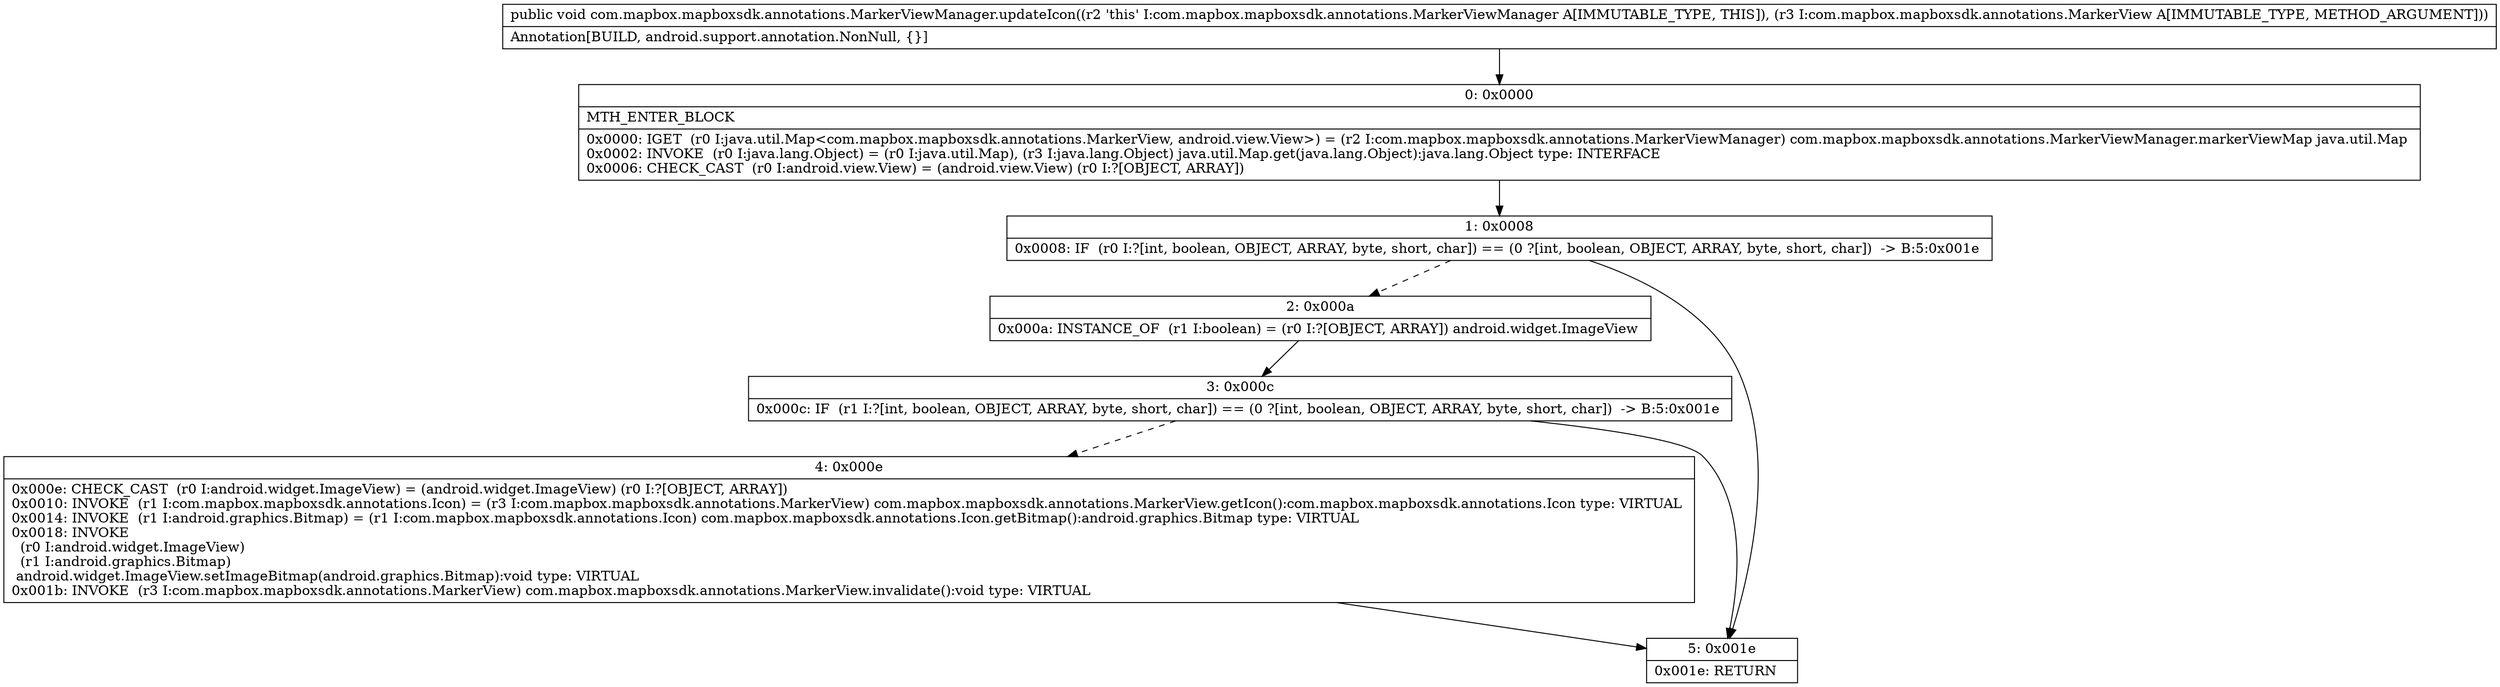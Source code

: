 digraph "CFG forcom.mapbox.mapboxsdk.annotations.MarkerViewManager.updateIcon(Lcom\/mapbox\/mapboxsdk\/annotations\/MarkerView;)V" {
Node_0 [shape=record,label="{0\:\ 0x0000|MTH_ENTER_BLOCK\l|0x0000: IGET  (r0 I:java.util.Map\<com.mapbox.mapboxsdk.annotations.MarkerView, android.view.View\>) = (r2 I:com.mapbox.mapboxsdk.annotations.MarkerViewManager) com.mapbox.mapboxsdk.annotations.MarkerViewManager.markerViewMap java.util.Map \l0x0002: INVOKE  (r0 I:java.lang.Object) = (r0 I:java.util.Map), (r3 I:java.lang.Object) java.util.Map.get(java.lang.Object):java.lang.Object type: INTERFACE \l0x0006: CHECK_CAST  (r0 I:android.view.View) = (android.view.View) (r0 I:?[OBJECT, ARRAY]) \l}"];
Node_1 [shape=record,label="{1\:\ 0x0008|0x0008: IF  (r0 I:?[int, boolean, OBJECT, ARRAY, byte, short, char]) == (0 ?[int, boolean, OBJECT, ARRAY, byte, short, char])  \-\> B:5:0x001e \l}"];
Node_2 [shape=record,label="{2\:\ 0x000a|0x000a: INSTANCE_OF  (r1 I:boolean) = (r0 I:?[OBJECT, ARRAY]) android.widget.ImageView \l}"];
Node_3 [shape=record,label="{3\:\ 0x000c|0x000c: IF  (r1 I:?[int, boolean, OBJECT, ARRAY, byte, short, char]) == (0 ?[int, boolean, OBJECT, ARRAY, byte, short, char])  \-\> B:5:0x001e \l}"];
Node_4 [shape=record,label="{4\:\ 0x000e|0x000e: CHECK_CAST  (r0 I:android.widget.ImageView) = (android.widget.ImageView) (r0 I:?[OBJECT, ARRAY]) \l0x0010: INVOKE  (r1 I:com.mapbox.mapboxsdk.annotations.Icon) = (r3 I:com.mapbox.mapboxsdk.annotations.MarkerView) com.mapbox.mapboxsdk.annotations.MarkerView.getIcon():com.mapbox.mapboxsdk.annotations.Icon type: VIRTUAL \l0x0014: INVOKE  (r1 I:android.graphics.Bitmap) = (r1 I:com.mapbox.mapboxsdk.annotations.Icon) com.mapbox.mapboxsdk.annotations.Icon.getBitmap():android.graphics.Bitmap type: VIRTUAL \l0x0018: INVOKE  \l  (r0 I:android.widget.ImageView)\l  (r1 I:android.graphics.Bitmap)\l android.widget.ImageView.setImageBitmap(android.graphics.Bitmap):void type: VIRTUAL \l0x001b: INVOKE  (r3 I:com.mapbox.mapboxsdk.annotations.MarkerView) com.mapbox.mapboxsdk.annotations.MarkerView.invalidate():void type: VIRTUAL \l}"];
Node_5 [shape=record,label="{5\:\ 0x001e|0x001e: RETURN   \l}"];
MethodNode[shape=record,label="{public void com.mapbox.mapboxsdk.annotations.MarkerViewManager.updateIcon((r2 'this' I:com.mapbox.mapboxsdk.annotations.MarkerViewManager A[IMMUTABLE_TYPE, THIS]), (r3 I:com.mapbox.mapboxsdk.annotations.MarkerView A[IMMUTABLE_TYPE, METHOD_ARGUMENT]))  | Annotation[BUILD, android.support.annotation.NonNull, \{\}]\l}"];
MethodNode -> Node_0;
Node_0 -> Node_1;
Node_1 -> Node_2[style=dashed];
Node_1 -> Node_5;
Node_2 -> Node_3;
Node_3 -> Node_4[style=dashed];
Node_3 -> Node_5;
Node_4 -> Node_5;
}

